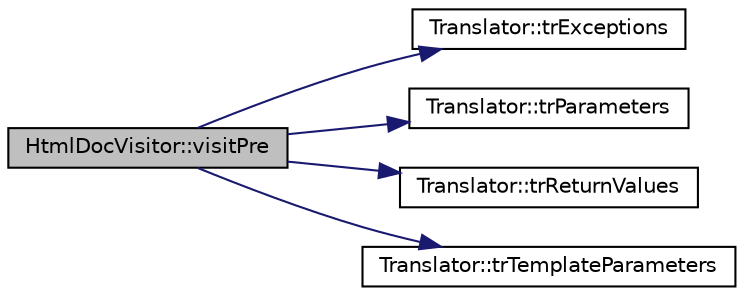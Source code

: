 digraph "HtmlDocVisitor::visitPre"
{
 // LATEX_PDF_SIZE
  edge [fontname="Helvetica",fontsize="10",labelfontname="Helvetica",labelfontsize="10"];
  node [fontname="Helvetica",fontsize="10",shape=record];
  rankdir="LR";
  Node1 [label="HtmlDocVisitor::visitPre",height=0.2,width=0.4,color="black", fillcolor="grey75", style="filled", fontcolor="black",tooltip=" "];
  Node1 -> Node2 [color="midnightblue",fontsize="10",style="solid",fontname="Helvetica"];
  Node2 [label="Translator::trExceptions",height=0.2,width=0.4,color="black", fillcolor="white", style="filled",URL="$classTranslator.html#a638f0cdaaad952acdd6830c76ff740fc",tooltip=" "];
  Node1 -> Node3 [color="midnightblue",fontsize="10",style="solid",fontname="Helvetica"];
  Node3 [label="Translator::trParameters",height=0.2,width=0.4,color="black", fillcolor="white", style="filled",URL="$classTranslator.html#aab8ec7804a21da51d6e6447d5dd19aea",tooltip=" "];
  Node1 -> Node4 [color="midnightblue",fontsize="10",style="solid",fontname="Helvetica"];
  Node4 [label="Translator::trReturnValues",height=0.2,width=0.4,color="black", fillcolor="white", style="filled",URL="$classTranslator.html#af3f57cf1b57db46a8958688c4945daad",tooltip=" "];
  Node1 -> Node5 [color="midnightblue",fontsize="10",style="solid",fontname="Helvetica"];
  Node5 [label="Translator::trTemplateParameters",height=0.2,width=0.4,color="black", fillcolor="white", style="filled",URL="$classTranslator.html#aad2e6bdd6f4e8d2b1eba09ff00c6db2e",tooltip=" "];
}
